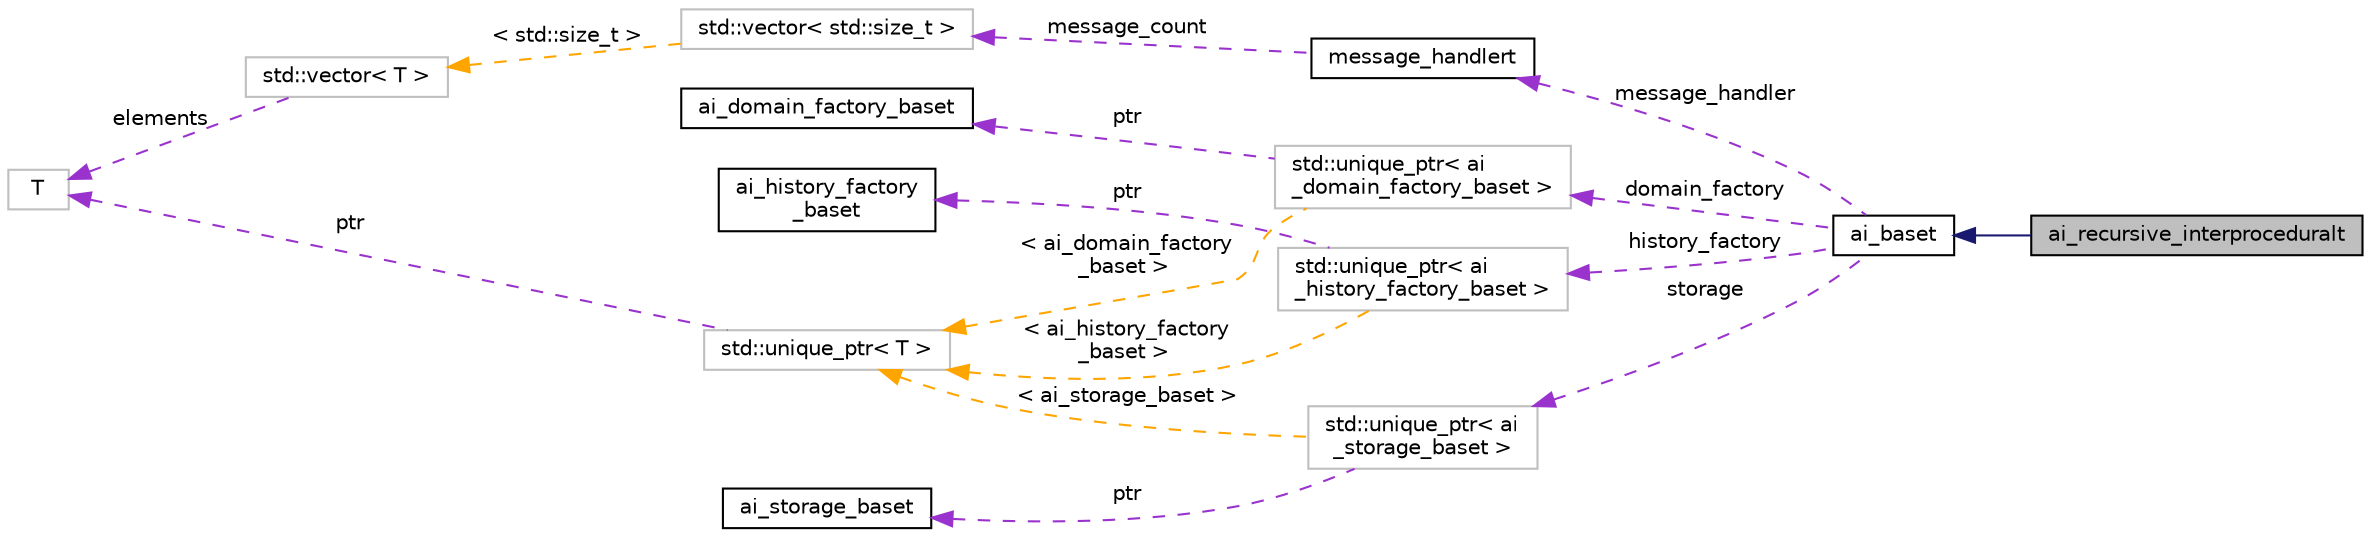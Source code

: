 digraph "ai_recursive_interproceduralt"
{
 // LATEX_PDF_SIZE
  bgcolor="transparent";
  edge [fontname="Helvetica",fontsize="10",labelfontname="Helvetica",labelfontsize="10"];
  node [fontname="Helvetica",fontsize="10",shape=record];
  rankdir="LR";
  Node1 [label="ai_recursive_interproceduralt",height=0.2,width=0.4,color="black", fillcolor="grey75", style="filled", fontcolor="black",tooltip=" "];
  Node2 -> Node1 [dir="back",color="midnightblue",fontsize="10",style="solid",fontname="Helvetica"];
  Node2 [label="ai_baset",height=0.2,width=0.4,color="black",URL="$classai__baset.html",tooltip="This is the basic interface of the abstract interpreter with default implementations of the core func..."];
  Node3 -> Node2 [dir="back",color="darkorchid3",fontsize="10",style="dashed",label=" message_handler" ,fontname="Helvetica"];
  Node3 [label="message_handlert",height=0.2,width=0.4,color="black",URL="$classmessage__handlert.html",tooltip=" "];
  Node4 -> Node3 [dir="back",color="darkorchid3",fontsize="10",style="dashed",label=" message_count" ,fontname="Helvetica"];
  Node4 [label="std::vector\< std::size_t \>",height=0.2,width=0.4,color="grey75",tooltip=" "];
  Node5 -> Node4 [dir="back",color="orange",fontsize="10",style="dashed",label=" \< std::size_t \>" ,fontname="Helvetica"];
  Node5 [label="std::vector\< T \>",height=0.2,width=0.4,color="grey75",tooltip="STL class."];
  Node6 -> Node5 [dir="back",color="darkorchid3",fontsize="10",style="dashed",label=" elements" ,fontname="Helvetica"];
  Node6 [label="T",height=0.2,width=0.4,color="grey75",tooltip=" "];
  Node7 -> Node2 [dir="back",color="darkorchid3",fontsize="10",style="dashed",label=" domain_factory" ,fontname="Helvetica"];
  Node7 [label="std::unique_ptr\< ai\l_domain_factory_baset \>",height=0.2,width=0.4,color="grey75",tooltip=" "];
  Node8 -> Node7 [dir="back",color="darkorchid3",fontsize="10",style="dashed",label=" ptr" ,fontname="Helvetica"];
  Node8 [label="ai_domain_factory_baset",height=0.2,width=0.4,color="black",URL="$classai__domain__factory__baset.html",tooltip=" "];
  Node9 -> Node7 [dir="back",color="orange",fontsize="10",style="dashed",label=" \< ai_domain_factory\l_baset \>" ,fontname="Helvetica"];
  Node9 [label="std::unique_ptr\< T \>",height=0.2,width=0.4,color="grey75",tooltip="STL class."];
  Node6 -> Node9 [dir="back",color="darkorchid3",fontsize="10",style="dashed",label=" ptr" ,fontname="Helvetica"];
  Node10 -> Node2 [dir="back",color="darkorchid3",fontsize="10",style="dashed",label=" storage" ,fontname="Helvetica"];
  Node10 [label="std::unique_ptr\< ai\l_storage_baset \>",height=0.2,width=0.4,color="grey75",tooltip=" "];
  Node11 -> Node10 [dir="back",color="darkorchid3",fontsize="10",style="dashed",label=" ptr" ,fontname="Helvetica"];
  Node11 [label="ai_storage_baset",height=0.2,width=0.4,color="black",URL="$classai__storage__baset.html",tooltip="This is the basic interface for storing domains."];
  Node9 -> Node10 [dir="back",color="orange",fontsize="10",style="dashed",label=" \< ai_storage_baset \>" ,fontname="Helvetica"];
  Node12 -> Node2 [dir="back",color="darkorchid3",fontsize="10",style="dashed",label=" history_factory" ,fontname="Helvetica"];
  Node12 [label="std::unique_ptr\< ai\l_history_factory_baset \>",height=0.2,width=0.4,color="grey75",tooltip=" "];
  Node13 -> Node12 [dir="back",color="darkorchid3",fontsize="10",style="dashed",label=" ptr" ,fontname="Helvetica"];
  Node13 [label="ai_history_factory\l_baset",height=0.2,width=0.4,color="black",URL="$classai__history__factory__baset.html",tooltip="As more detailed histories can get complex (for example, nested loops or deep, mutually recursive cal..."];
  Node9 -> Node12 [dir="back",color="orange",fontsize="10",style="dashed",label=" \< ai_history_factory\l_baset \>" ,fontname="Helvetica"];
}
